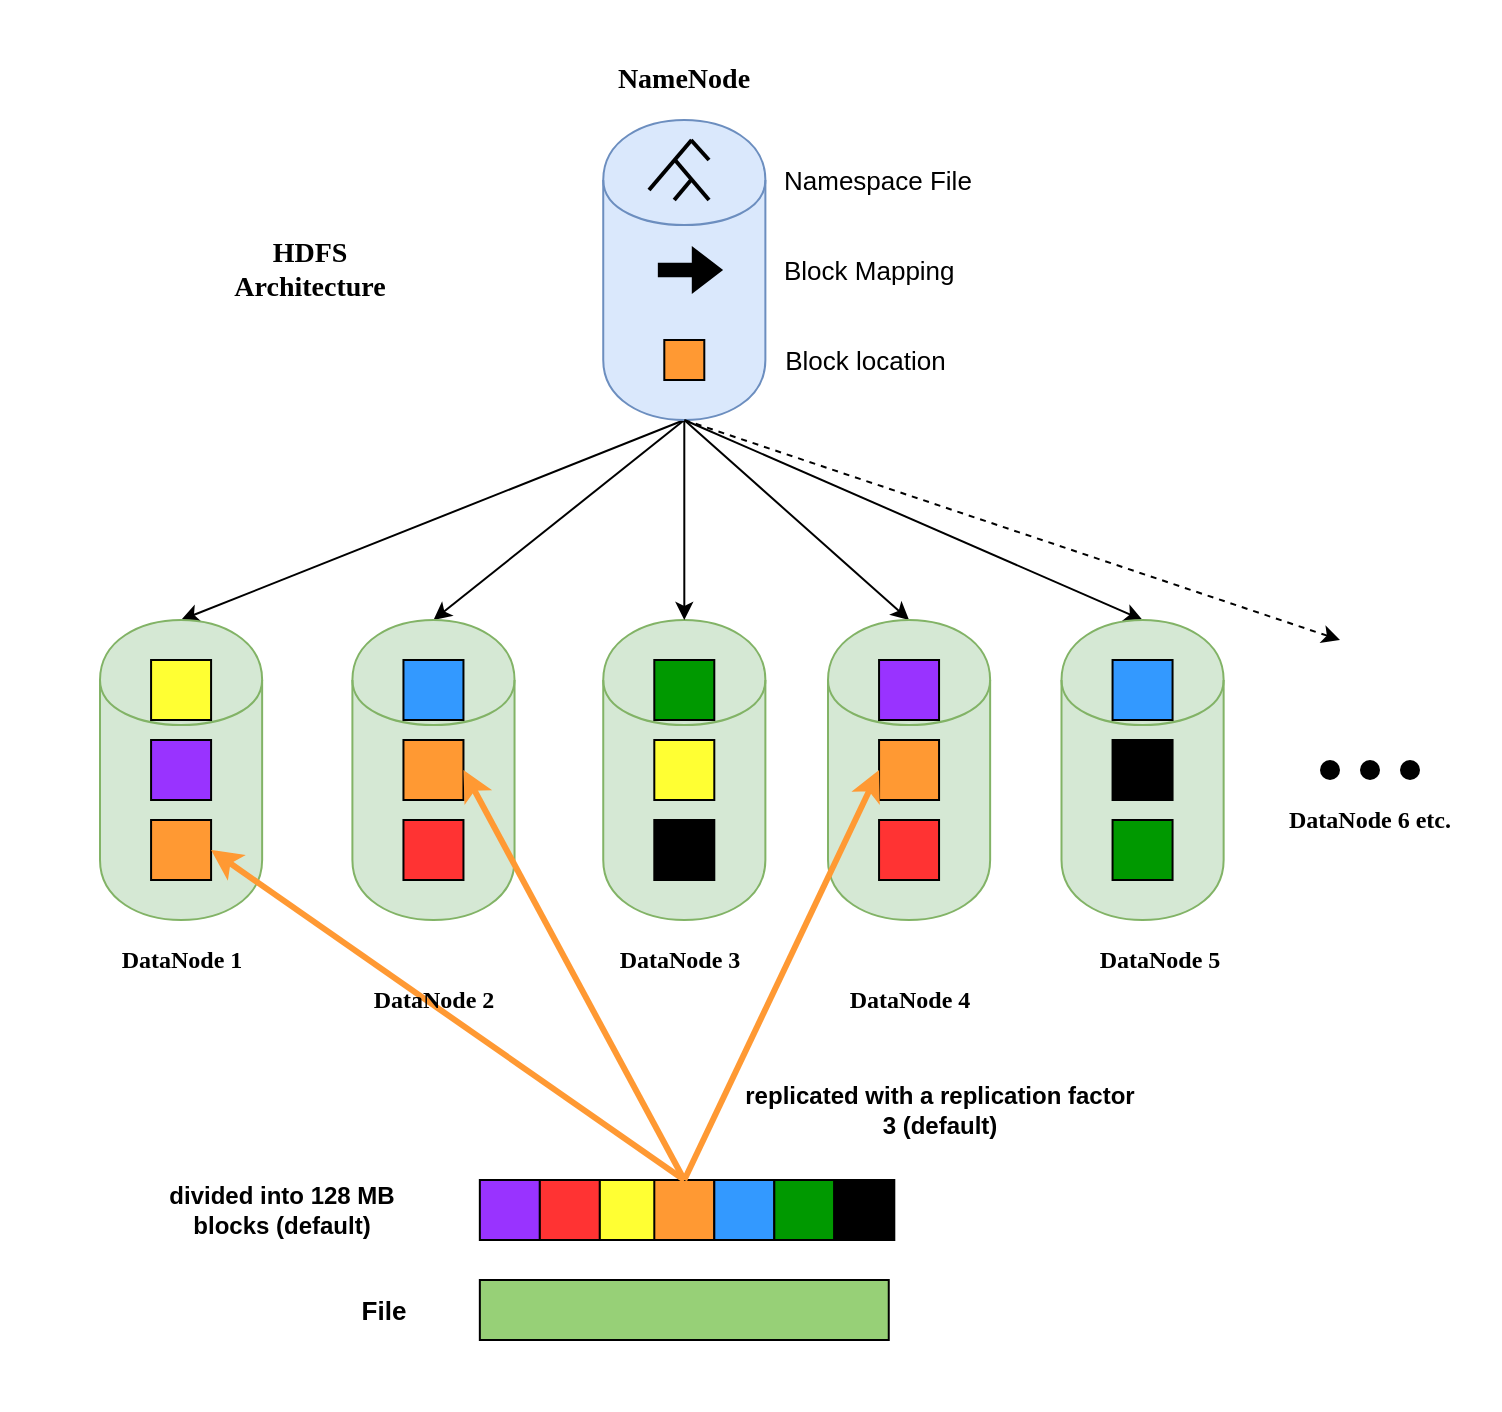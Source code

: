 <mxfile version="13.0.5" type="google"><diagram id="V20qn2221DbPEehVOTzi" name="Page-1"><mxGraphModel dx="3231" dy="1151" grid="1" gridSize="10" guides="1" tooltips="1" connect="1" arrows="1" fold="1" page="1" pageScale="1" pageWidth="1169" pageHeight="827" math="0" shadow="0"><root><mxCell id="0"/><mxCell id="1" parent="0"/><mxCell id="nQ38iABMXo4JxGOm5fIb-36" value="" style="rounded=0;whiteSpace=wrap;html=1;dashed=1;fontSize=11;fillColor=#ffffff;fontFamily=Tahoma;strokeWidth=2;gradientColor=none;strokeColor=none;" parent="1" vertex="1"><mxGeometry x="-250" y="80" width="750" height="705" as="geometry"/></mxCell><mxCell id="4M3Jf5XTcDkDtPplPas0-8" value="NameNode" style="text;html=1;strokeColor=none;fillColor=none;align=center;verticalAlign=middle;whiteSpace=wrap;rounded=0;fontFamily=Tahoma;fontStyle=1;fontSize=14;" parent="1" vertex="1"><mxGeometry x="7.15" y="110.0" width="170" height="20" as="geometry"/></mxCell><mxCell id="4M3Jf5XTcDkDtPplPas0-39" style="edgeStyle=orthogonalEdgeStyle;rounded=0;orthogonalLoop=1;jettySize=auto;html=1;exitX=0.5;exitY=1;exitDx=0;exitDy=0;fontFamily=Tahoma;" parent="1" edge="1"><mxGeometry relative="1" as="geometry"><mxPoint x="65.67" y="599.74" as="sourcePoint"/><mxPoint x="65.67" y="599.74" as="targetPoint"/></mxGeometry></mxCell><mxCell id="nQ38iABMXo4JxGOm5fIb-10" value="DataNode 1" style="text;html=1;strokeColor=none;fillColor=none;align=center;verticalAlign=middle;whiteSpace=wrap;rounded=0;fontFamily=Tahoma;fontStyle=1" parent="1" vertex="1"><mxGeometry x="-224.46" y="550" width="130" height="20" as="geometry"/></mxCell><mxCell id="nQ38iABMXo4JxGOm5fIb-14" style="edgeStyle=orthogonalEdgeStyle;rounded=0;orthogonalLoop=1;jettySize=auto;html=1;exitX=0.5;exitY=1;exitDx=0;exitDy=0;fontFamily=Tahoma;" parent="1" edge="1"><mxGeometry relative="1" as="geometry"><mxPoint x="-172.14" y="603.4" as="sourcePoint"/><mxPoint x="-172.14" y="603.4" as="targetPoint"/></mxGeometry></mxCell><mxCell id="nQ38iABMXo4JxGOm5fIb-29" style="edgeStyle=orthogonalEdgeStyle;rounded=0;orthogonalLoop=1;jettySize=auto;html=1;exitX=0.5;exitY=1;exitDx=0;exitDy=0;fontFamily=Tahoma;" parent="1" edge="1"><mxGeometry relative="1" as="geometry"><mxPoint x="296.665" y="603.405" as="sourcePoint"/><mxPoint x="296.665" y="603.405" as="targetPoint"/></mxGeometry></mxCell><mxCell id="nQ38iABMXo4JxGOm5fIb-38" value="&lt;font style=&quot;font-size: 14px&quot;&gt;HDFS Architecture&lt;br&gt;&lt;/font&gt;" style="text;html=1;strokeColor=none;fillColor=none;align=center;verticalAlign=middle;whiteSpace=wrap;rounded=0;dashed=1;fontSize=11;fontStyle=1;fontFamily=Tahoma;" parent="1" vertex="1"><mxGeometry x="-152.4" y="194.7" width="114.13" height="40.6" as="geometry"/></mxCell><mxCell id="GEfq76cvEvKFmkP3r9wZ-5" value="" style="shape=cylinder;whiteSpace=wrap;html=1;boundedLbl=1;backgroundOutline=1;fillColor=#d5e8d4;strokeColor=#82b366;" parent="1" vertex="1"><mxGeometry x="51.62" y="390" width="81.07" height="150" as="geometry"/></mxCell><mxCell id="GEfq76cvEvKFmkP3r9wZ-12" value="" style="endArrow=classic;html=1;exitX=0.5;exitY=1;exitDx=0;exitDy=0;entryX=0.5;entryY=0;entryDx=0;entryDy=0;" parent="1" target="GEfq76cvEvKFmkP3r9wZ-19" edge="1"><mxGeometry width="50" height="50" relative="1" as="geometry"><mxPoint x="92.15" y="290" as="sourcePoint"/><mxPoint x="320" y="340" as="targetPoint"/></mxGeometry></mxCell><mxCell id="GEfq76cvEvKFmkP3r9wZ-13" value="" style="endArrow=classic;html=1;exitX=0.5;exitY=1;exitDx=0;exitDy=0;entryX=0.5;entryY=0;entryDx=0;entryDy=0;" parent="1" target="GEfq76cvEvKFmkP3r9wZ-17" edge="1"><mxGeometry width="50" height="50" relative="1" as="geometry"><mxPoint x="92.15" y="290" as="sourcePoint"/><mxPoint x="205.85" y="340" as="targetPoint"/></mxGeometry></mxCell><mxCell id="GEfq76cvEvKFmkP3r9wZ-14" value="" style="endArrow=classic;html=1;entryX=0.5;entryY=0;entryDx=0;entryDy=0;exitX=0.5;exitY=1;exitDx=0;exitDy=0;" parent="1" target="GEfq76cvEvKFmkP3r9wZ-5" edge="1"><mxGeometry width="50" height="50" relative="1" as="geometry"><mxPoint x="92.15" y="290" as="sourcePoint"/><mxPoint x="-20" y="290" as="targetPoint"/></mxGeometry></mxCell><mxCell id="GEfq76cvEvKFmkP3r9wZ-15" value="" style="endArrow=classic;html=1;entryX=0.5;entryY=0;entryDx=0;entryDy=0;exitX=0.5;exitY=1;exitDx=0;exitDy=0;" parent="1" target="GEfq76cvEvKFmkP3r9wZ-20" edge="1"><mxGeometry width="50" height="50" relative="1" as="geometry"><mxPoint x="92.15" y="290" as="sourcePoint"/><mxPoint x="-30" y="340" as="targetPoint"/></mxGeometry></mxCell><mxCell id="GEfq76cvEvKFmkP3r9wZ-16" value="" style="endArrow=classic;html=1;entryX=0.5;entryY=0;entryDx=0;entryDy=0;exitX=0.5;exitY=1;exitDx=0;exitDy=0;" parent="1" target="GEfq76cvEvKFmkP3r9wZ-21" edge="1"><mxGeometry width="50" height="50" relative="1" as="geometry"><mxPoint x="92.15" y="290" as="sourcePoint"/><mxPoint x="-148.17" y="340" as="targetPoint"/></mxGeometry></mxCell><mxCell id="GEfq76cvEvKFmkP3r9wZ-17" value="" style="shape=cylinder;whiteSpace=wrap;html=1;boundedLbl=1;backgroundOutline=1;fillColor=#d5e8d4;strokeColor=#82b366;" parent="1" vertex="1"><mxGeometry x="164" y="390" width="81.07" height="150" as="geometry"/></mxCell><mxCell id="GEfq76cvEvKFmkP3r9wZ-18" value="" style="shape=cylinder;whiteSpace=wrap;html=1;boundedLbl=1;backgroundOutline=1;fillColor=#dae8fc;strokeColor=#6c8ebf;" parent="1" vertex="1"><mxGeometry x="51.62" y="140" width="81.07" height="150" as="geometry"/></mxCell><mxCell id="GEfq76cvEvKFmkP3r9wZ-19" value="" style="shape=cylinder;whiteSpace=wrap;html=1;boundedLbl=1;backgroundOutline=1;fillColor=#d5e8d4;strokeColor=#82b366;" parent="1" vertex="1"><mxGeometry x="280.75" y="390" width="81.07" height="150" as="geometry"/></mxCell><mxCell id="GEfq76cvEvKFmkP3r9wZ-20" value="" style="shape=cylinder;whiteSpace=wrap;html=1;boundedLbl=1;backgroundOutline=1;fillColor=#d5e8d4;strokeColor=#82b366;" parent="1" vertex="1"><mxGeometry x="-73.8" y="390" width="81.07" height="150" as="geometry"/></mxCell><mxCell id="GEfq76cvEvKFmkP3r9wZ-21" value="" style="shape=cylinder;whiteSpace=wrap;html=1;boundedLbl=1;backgroundOutline=1;strokeColor=#82b366;fillColor=#d5e8d4;" parent="1" vertex="1"><mxGeometry x="-200.0" y="390" width="81.07" height="150" as="geometry"/></mxCell><mxCell id="GEfq76cvEvKFmkP3r9wZ-24" value="DataNode 3" style="text;html=1;strokeColor=none;fillColor=none;align=center;verticalAlign=middle;whiteSpace=wrap;rounded=0;fontFamily=Tahoma;fontStyle=1" parent="1" vertex="1"><mxGeometry x="24.51" y="550" width="130" height="20" as="geometry"/></mxCell><mxCell id="GEfq76cvEvKFmkP3r9wZ-25" value="DataNode 4" style="text;html=1;strokeColor=none;fillColor=none;align=center;verticalAlign=middle;whiteSpace=wrap;rounded=0;fontFamily=Tahoma;fontStyle=1" parent="1" vertex="1"><mxGeometry x="139.53" y="570" width="130" height="20" as="geometry"/></mxCell><mxCell id="GEfq76cvEvKFmkP3r9wZ-26" value="DataNode 5" style="text;html=1;strokeColor=none;fillColor=none;align=center;verticalAlign=middle;whiteSpace=wrap;rounded=0;fontFamily=Tahoma;fontStyle=1" parent="1" vertex="1"><mxGeometry x="265.01" y="550" width="130" height="20" as="geometry"/></mxCell><mxCell id="GEfq76cvEvKFmkP3r9wZ-27" value="" style="rounded=0;whiteSpace=wrap;html=1;fillColor=#97D077;" parent="1" vertex="1"><mxGeometry x="-10.08" y="720" width="204.46" height="30" as="geometry"/></mxCell><mxCell id="GEfq76cvEvKFmkP3r9wZ-28" value="" style="whiteSpace=wrap;html=1;aspect=fixed;fillColor=#FFFF33;" parent="1" vertex="1"><mxGeometry x="-174.46" y="410" width="30" height="30" as="geometry"/></mxCell><mxCell id="GEfq76cvEvKFmkP3r9wZ-29" value="" style="whiteSpace=wrap;html=1;aspect=fixed;fillColor=#9933FF;" parent="1" vertex="1"><mxGeometry x="-174.46" y="450" width="30" height="30" as="geometry"/></mxCell><mxCell id="GEfq76cvEvKFmkP3r9wZ-30" value="" style="whiteSpace=wrap;html=1;aspect=fixed;fillColor=#FF9933;" parent="1" vertex="1"><mxGeometry x="-174.46" y="490" width="30" height="30" as="geometry"/></mxCell><mxCell id="GEfq76cvEvKFmkP3r9wZ-31" value="" style="whiteSpace=wrap;html=1;aspect=fixed;fillColor=#3399FF;" parent="1" vertex="1"><mxGeometry x="-48.27" y="410" width="30" height="30" as="geometry"/></mxCell><mxCell id="GEfq76cvEvKFmkP3r9wZ-32" value="" style="whiteSpace=wrap;html=1;aspect=fixed;fillColor=#FF9933;" parent="1" vertex="1"><mxGeometry x="-48.27" y="450" width="30" height="30" as="geometry"/></mxCell><mxCell id="GEfq76cvEvKFmkP3r9wZ-33" value="" style="whiteSpace=wrap;html=1;aspect=fixed;fillColor=#FF3333;" parent="1" vertex="1"><mxGeometry x="-48.27" y="490" width="30" height="30" as="geometry"/></mxCell><mxCell id="GEfq76cvEvKFmkP3r9wZ-34" value="" style="whiteSpace=wrap;html=1;aspect=fixed;fillColor=#009900;" parent="1" vertex="1"><mxGeometry x="77.15" y="410" width="30" height="30" as="geometry"/></mxCell><mxCell id="GEfq76cvEvKFmkP3r9wZ-37" value="" style="whiteSpace=wrap;html=1;aspect=fixed;fillColor=#9933FF;" parent="1" vertex="1"><mxGeometry x="189.53" y="410" width="30" height="30" as="geometry"/></mxCell><mxCell id="GEfq76cvEvKFmkP3r9wZ-38" value="" style="whiteSpace=wrap;html=1;aspect=fixed;fillColor=#FF9933;" parent="1" vertex="1"><mxGeometry x="189.53" y="450" width="30" height="30" as="geometry"/></mxCell><mxCell id="GEfq76cvEvKFmkP3r9wZ-39" value="" style="whiteSpace=wrap;html=1;aspect=fixed;fillColor=#FF3333;" parent="1" vertex="1"><mxGeometry x="189.53" y="490" width="30" height="30" as="geometry"/></mxCell><mxCell id="GEfq76cvEvKFmkP3r9wZ-40" value="" style="whiteSpace=wrap;html=1;aspect=fixed;fillColor=#3399FF;" parent="1" vertex="1"><mxGeometry x="306.28" y="410" width="30" height="30" as="geometry"/></mxCell><mxCell id="GEfq76cvEvKFmkP3r9wZ-41" value="" style="whiteSpace=wrap;html=1;aspect=fixed;fillColor=#000000;" parent="1" vertex="1"><mxGeometry x="306.28" y="450" width="30" height="30" as="geometry"/></mxCell><mxCell id="GEfq76cvEvKFmkP3r9wZ-42" value="" style="whiteSpace=wrap;html=1;aspect=fixed;fillColor=#009900;" parent="1" vertex="1"><mxGeometry x="306.28" y="490" width="30" height="30" as="geometry"/></mxCell><mxCell id="GEfq76cvEvKFmkP3r9wZ-43" value="" style="whiteSpace=wrap;html=1;aspect=fixed;fillColor=#000000;" parent="1" vertex="1"><mxGeometry x="77.15" y="490" width="30" height="30" as="geometry"/></mxCell><mxCell id="GEfq76cvEvKFmkP3r9wZ-44" value="" style="whiteSpace=wrap;html=1;aspect=fixed;fillColor=#FFFF33;" parent="1" vertex="1"><mxGeometry x="77.15" y="450" width="30" height="30" as="geometry"/></mxCell><mxCell id="GEfq76cvEvKFmkP3r9wZ-47" value="File" style="text;html=1;strokeColor=none;fillColor=none;align=center;verticalAlign=middle;whiteSpace=wrap;rounded=0;fontStyle=1;fontSize=13;" parent="1" vertex="1"><mxGeometry x="-78.27" y="725" width="40" height="20" as="geometry"/></mxCell><mxCell id="GEfq76cvEvKFmkP3r9wZ-48" value="" style="whiteSpace=wrap;html=1;aspect=fixed;fillColor=#9933FF;" parent="1" vertex="1"><mxGeometry x="-10.08" y="670" width="30" height="30" as="geometry"/></mxCell><mxCell id="GEfq76cvEvKFmkP3r9wZ-49" value="" style="whiteSpace=wrap;html=1;aspect=fixed;fillColor=#FF3333;" parent="1" vertex="1"><mxGeometry x="19.92" y="670" width="30" height="30" as="geometry"/></mxCell><mxCell id="GEfq76cvEvKFmkP3r9wZ-50" value="" style="whiteSpace=wrap;html=1;aspect=fixed;fillColor=#FFFF33;" parent="1" vertex="1"><mxGeometry x="49.92" y="670" width="30" height="30" as="geometry"/></mxCell><mxCell id="GEfq76cvEvKFmkP3r9wZ-51" value="" style="whiteSpace=wrap;html=1;aspect=fixed;fillColor=#FF9933;" parent="1" vertex="1"><mxGeometry x="77.15" y="670" width="30" height="30" as="geometry"/></mxCell><mxCell id="GEfq76cvEvKFmkP3r9wZ-52" value="" style="whiteSpace=wrap;html=1;aspect=fixed;fillColor=#3399FF;" parent="1" vertex="1"><mxGeometry x="107.15" y="670" width="30" height="30" as="geometry"/></mxCell><mxCell id="GEfq76cvEvKFmkP3r9wZ-53" value="" style="whiteSpace=wrap;html=1;aspect=fixed;fillColor=#009900;" parent="1" vertex="1"><mxGeometry x="137.15" y="670" width="30" height="30" as="geometry"/></mxCell><mxCell id="GEfq76cvEvKFmkP3r9wZ-54" value="" style="whiteSpace=wrap;html=1;aspect=fixed;fillColor=#000000;gradientColor=none;" parent="1" vertex="1"><mxGeometry x="167.15" y="670" width="30" height="30" as="geometry"/></mxCell><mxCell id="GEfq76cvEvKFmkP3r9wZ-59" value="divided into 128 MB blocks (default)" style="text;html=1;strokeColor=none;fillColor=none;align=center;verticalAlign=middle;whiteSpace=wrap;rounded=0;fontStyle=1" parent="1" vertex="1"><mxGeometry x="-180" y="675" width="141.73" height="20" as="geometry"/></mxCell><mxCell id="GEfq76cvEvKFmkP3r9wZ-60" value="" style="endArrow=classic;html=1;exitX=0.5;exitY=0;exitDx=0;exitDy=0;entryX=1;entryY=0.5;entryDx=0;entryDy=0;fillColor=#ffe6cc;strokeColor=#FF9933;strokeWidth=3;" parent="1" source="GEfq76cvEvKFmkP3r9wZ-51" target="GEfq76cvEvKFmkP3r9wZ-32" edge="1"><mxGeometry width="50" height="50" relative="1" as="geometry"><mxPoint x="90" y="470" as="sourcePoint"/><mxPoint x="140" y="420" as="targetPoint"/></mxGeometry></mxCell><mxCell id="GEfq76cvEvKFmkP3r9wZ-61" value="" style="endArrow=classic;html=1;entryX=0;entryY=0.5;entryDx=0;entryDy=0;fillColor=#ffe6cc;strokeColor=#FF9933;strokeWidth=3;exitX=0.5;exitY=0;exitDx=0;exitDy=0;" parent="1" source="GEfq76cvEvKFmkP3r9wZ-51" target="GEfq76cvEvKFmkP3r9wZ-38" edge="1"><mxGeometry width="50" height="50" relative="1" as="geometry"><mxPoint x="90" y="650" as="sourcePoint"/><mxPoint x="-8.27" y="475" as="targetPoint"/></mxGeometry></mxCell><mxCell id="GEfq76cvEvKFmkP3r9wZ-62" value="" style="endArrow=classic;html=1;entryX=1;entryY=0.5;entryDx=0;entryDy=0;fillColor=#ffe6cc;strokeColor=#FF9933;strokeWidth=3;exitX=0.5;exitY=0;exitDx=0;exitDy=0;" parent="1" source="GEfq76cvEvKFmkP3r9wZ-51" target="GEfq76cvEvKFmkP3r9wZ-30" edge="1"><mxGeometry width="50" height="50" relative="1" as="geometry"><mxPoint x="90" y="650" as="sourcePoint"/><mxPoint x="1.73" y="485" as="targetPoint"/></mxGeometry></mxCell><mxCell id="GEfq76cvEvKFmkP3r9wZ-63" value="replicated with a replication factor 3 (default)" style="text;html=1;strokeColor=none;fillColor=none;align=center;verticalAlign=middle;whiteSpace=wrap;rounded=0;fontStyle=1" parent="1" vertex="1"><mxGeometry x="120.28" y="620" width="199.72" height="30" as="geometry"/></mxCell><mxCell id="GEfq76cvEvKFmkP3r9wZ-23" value="DataNode 2" style="text;html=1;strokeColor=none;fillColor=none;align=center;verticalAlign=middle;whiteSpace=wrap;rounded=0;fontFamily=Tahoma;fontStyle=1" parent="1" vertex="1"><mxGeometry x="-98.27" y="570" width="130" height="20" as="geometry"/></mxCell><mxCell id="GEfq76cvEvKFmkP3r9wZ-64" value="" style="shape=ellipse;fillColor=#000000;strokeColor=none;html=1;fontSize=13;fontColor=#000000;" parent="1" vertex="1"><mxGeometry x="410" y="460" width="10" height="10" as="geometry"/></mxCell><mxCell id="GEfq76cvEvKFmkP3r9wZ-65" value="" style="shape=ellipse;fillColor=#000000;strokeColor=none;html=1;fontSize=13;gradientColor=none;" parent="1" vertex="1"><mxGeometry x="430" y="460" width="10" height="10" as="geometry"/></mxCell><mxCell id="GEfq76cvEvKFmkP3r9wZ-67" value="" style="shape=ellipse;fillColor=#000000;strokeColor=none;html=1;fontSize=13;" parent="1" vertex="1"><mxGeometry x="450" y="460" width="10" height="10" as="geometry"/></mxCell><mxCell id="GEfq76cvEvKFmkP3r9wZ-70" value="" style="endArrow=classic;html=1;strokeColor=#000000;strokeWidth=1;fontSize=13;fontColor=#000000;exitX=0.5;exitY=1;exitDx=0;exitDy=0;dashed=1;" parent="1" source="GEfq76cvEvKFmkP3r9wZ-18" edge="1"><mxGeometry width="50" height="50" relative="1" as="geometry"><mxPoint x="40" y="470" as="sourcePoint"/><mxPoint x="420" y="400" as="targetPoint"/></mxGeometry></mxCell><mxCell id="GEfq76cvEvKFmkP3r9wZ-71" value="DataNode 6 etc." style="text;html=1;strokeColor=none;fillColor=none;align=center;verticalAlign=middle;whiteSpace=wrap;rounded=0;fontFamily=Tahoma;fontStyle=1" parent="1" vertex="1"><mxGeometry x="370" y="480" width="130" height="20" as="geometry"/></mxCell><mxCell id="GEfq76cvEvKFmkP3r9wZ-78" value="" style="group;strokeWidth=2;" parent="1" vertex="1" connectable="0"><mxGeometry x="74.51" y="150" width="30" height="30" as="geometry"/></mxCell><mxCell id="GEfq76cvEvKFmkP3r9wZ-72" value="" style="endArrow=none;html=1;strokeColor=#000000;strokeWidth=2;fontSize=13;fontColor=#000000;" parent="GEfq76cvEvKFmkP3r9wZ-78" edge="1"><mxGeometry width="50" height="50" relative="1" as="geometry"><mxPoint y="25" as="sourcePoint"/><mxPoint x="21.304" as="targetPoint"/></mxGeometry></mxCell><mxCell id="GEfq76cvEvKFmkP3r9wZ-74" value="" style="endArrow=none;html=1;strokeColor=#000000;strokeWidth=2;fontSize=13;fontColor=#000000;" parent="GEfq76cvEvKFmkP3r9wZ-78" edge="1"><mxGeometry width="50" height="50" relative="1" as="geometry"><mxPoint x="30" y="10.0" as="sourcePoint"/><mxPoint x="21" as="targetPoint"/></mxGeometry></mxCell><mxCell id="GEfq76cvEvKFmkP3r9wZ-75" value="" style="endArrow=none;html=1;strokeColor=#000000;strokeWidth=2;fontSize=13;fontColor=#000000;" parent="GEfq76cvEvKFmkP3r9wZ-78" edge="1"><mxGeometry width="50" height="50" relative="1" as="geometry"><mxPoint x="30" y="30" as="sourcePoint"/><mxPoint x="13" y="10" as="targetPoint"/></mxGeometry></mxCell><mxCell id="GEfq76cvEvKFmkP3r9wZ-77" value="" style="endArrow=none;html=1;strokeColor=#000000;strokeWidth=2;fontSize=13;fontColor=#000000;" parent="GEfq76cvEvKFmkP3r9wZ-78" edge="1"><mxGeometry width="50" height="50" relative="1" as="geometry"><mxPoint x="12.609" y="30" as="sourcePoint"/><mxPoint x="21" y="20" as="targetPoint"/></mxGeometry></mxCell><mxCell id="GEfq76cvEvKFmkP3r9wZ-79" value="&lt;div&gt;Namespace File&lt;br&gt;&lt;/div&gt;" style="text;html=1;strokeColor=none;fillColor=none;align=left;verticalAlign=middle;whiteSpace=wrap;rounded=0;fontSize=13;fontColor=#000000;" parent="1" vertex="1"><mxGeometry x="139.53" y="160" width="132.85" height="20" as="geometry"/></mxCell><mxCell id="GEfq76cvEvKFmkP3r9wZ-80" value="" style="shape=singleArrow;whiteSpace=wrap;html=1;strokeColor=#000000;strokeWidth=2;fillColor=#000000;gradientColor=none;fontSize=13;fontColor=#000000;arrowWidth=0.266;arrowSize=0.434;" parent="1" vertex="1"><mxGeometry x="79.92" y="205" width="30" height="20" as="geometry"/></mxCell><mxCell id="GEfq76cvEvKFmkP3r9wZ-81" value="Block Mapping" style="text;html=1;strokeColor=none;fillColor=none;align=left;verticalAlign=middle;whiteSpace=wrap;rounded=0;fontSize=13;fontColor=#000000;" parent="1" vertex="1"><mxGeometry x="139.53" y="205" width="115.49" height="20" as="geometry"/></mxCell><mxCell id="GEfq76cvEvKFmkP3r9wZ-82" value="" style="whiteSpace=wrap;html=1;aspect=fixed;fillColor=#FF9933;" parent="1" vertex="1"><mxGeometry x="82.15" y="250" width="20" height="20" as="geometry"/></mxCell><mxCell id="GEfq76cvEvKFmkP3r9wZ-83" value="&amp;nbsp;Block location" style="text;html=1;strokeColor=none;fillColor=none;align=left;verticalAlign=middle;whiteSpace=wrap;rounded=0;fontSize=13;fontColor=#000000;" parent="1" vertex="1"><mxGeometry x="137.22" y="250" width="107.85" height="20" as="geometry"/></mxCell></root></mxGraphModel></diagram></mxfile>